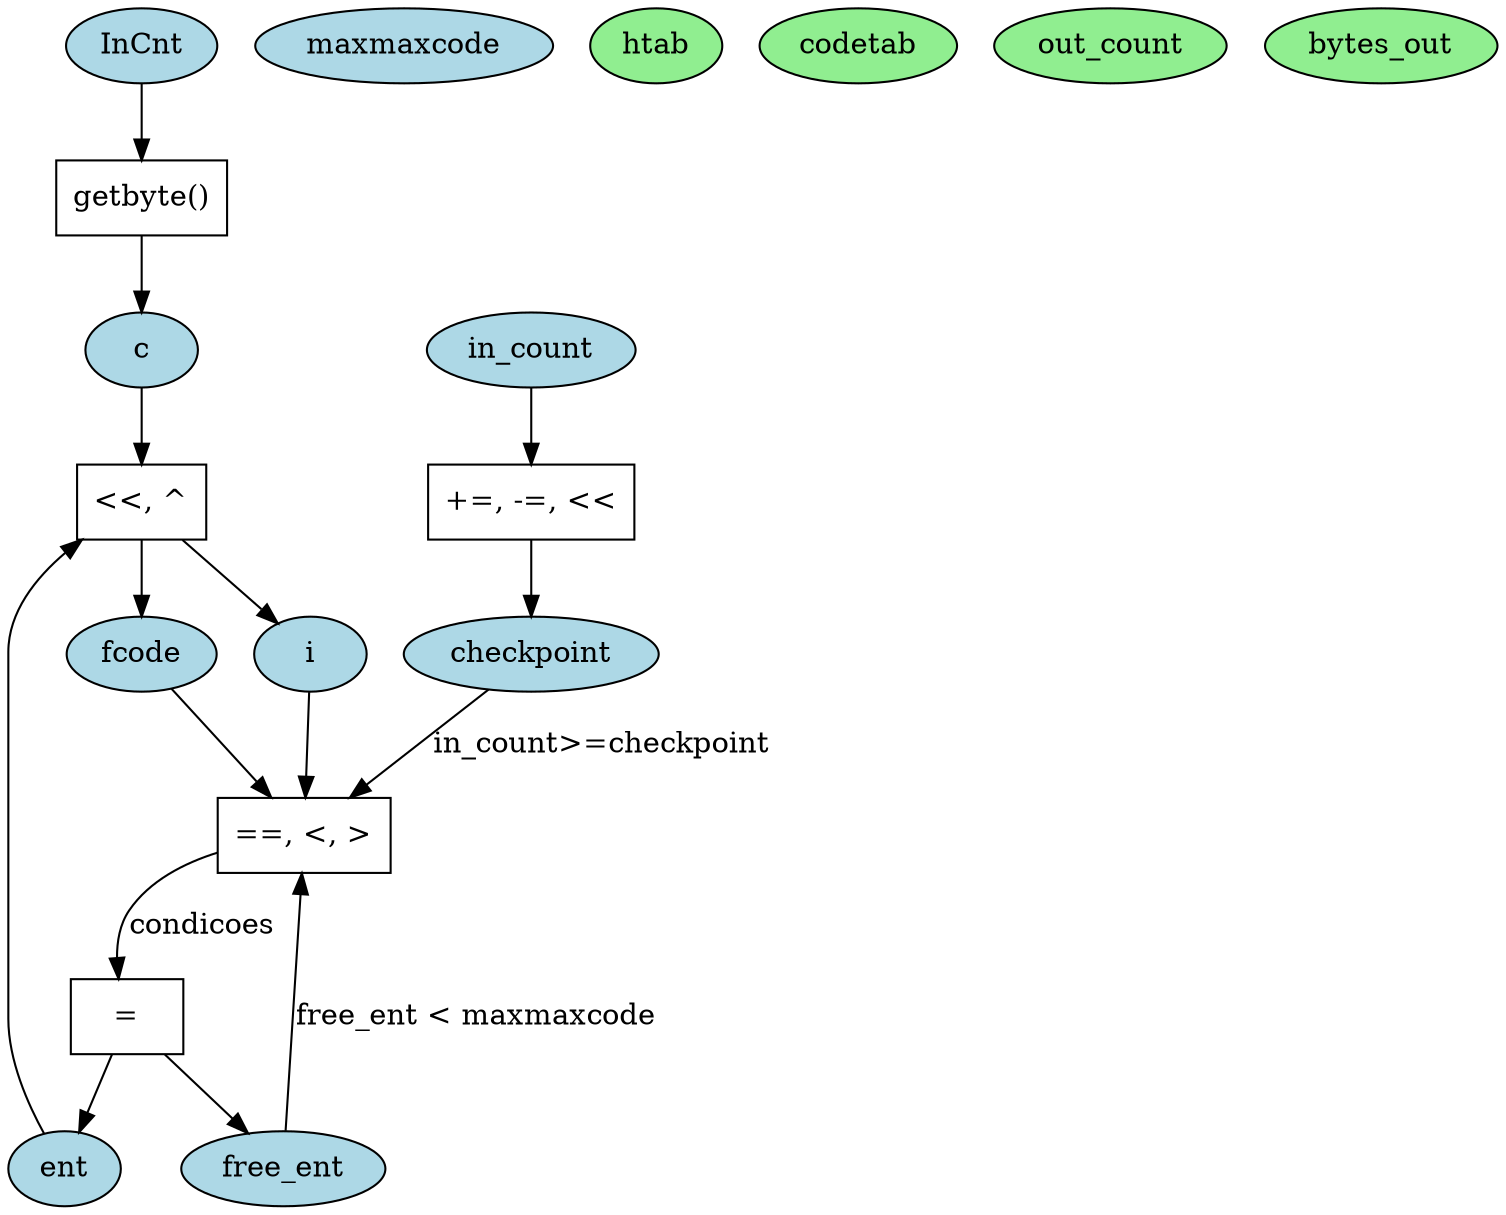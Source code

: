 digraph compress_DFG {
    node [shape=ellipse, style=filled, fillcolor=lightblue];
    InCnt; ent; c; fcode; i; free_ent; maxmaxcode; in_count; checkpoint;

    node [shape=box, style=""];
    op_getbyte [label="getbyte()"];
    op_shift [label="<<, ^"];
    op_compare [label="==, <, >"];
    op_assign [label="="];
    op_math [label="+=, -=, <<"];

    node [shape=ellipse, style=filled, fillcolor=lightgreen];
    htab; codetab; out_count; bytes_out;

    // Fluxo de dados
    InCnt -> op_getbyte;
    op_getbyte -> c;
    c -> op_shift;
    ent -> op_shift;
    op_shift -> fcode;
    op_shift -> i;
    i -> op_compare;
    fcode -> op_compare;
    op_compare -> op_assign [label="condicoes"];
    op_assign -> ent;
    op_assign -> free_ent;
    free_ent -> op_compare [label="free_ent < maxmaxcode"];
    in_count -> op_math;
    op_math -> checkpoint;
    checkpoint -> op_compare [label="in_count>=checkpoint"];
}